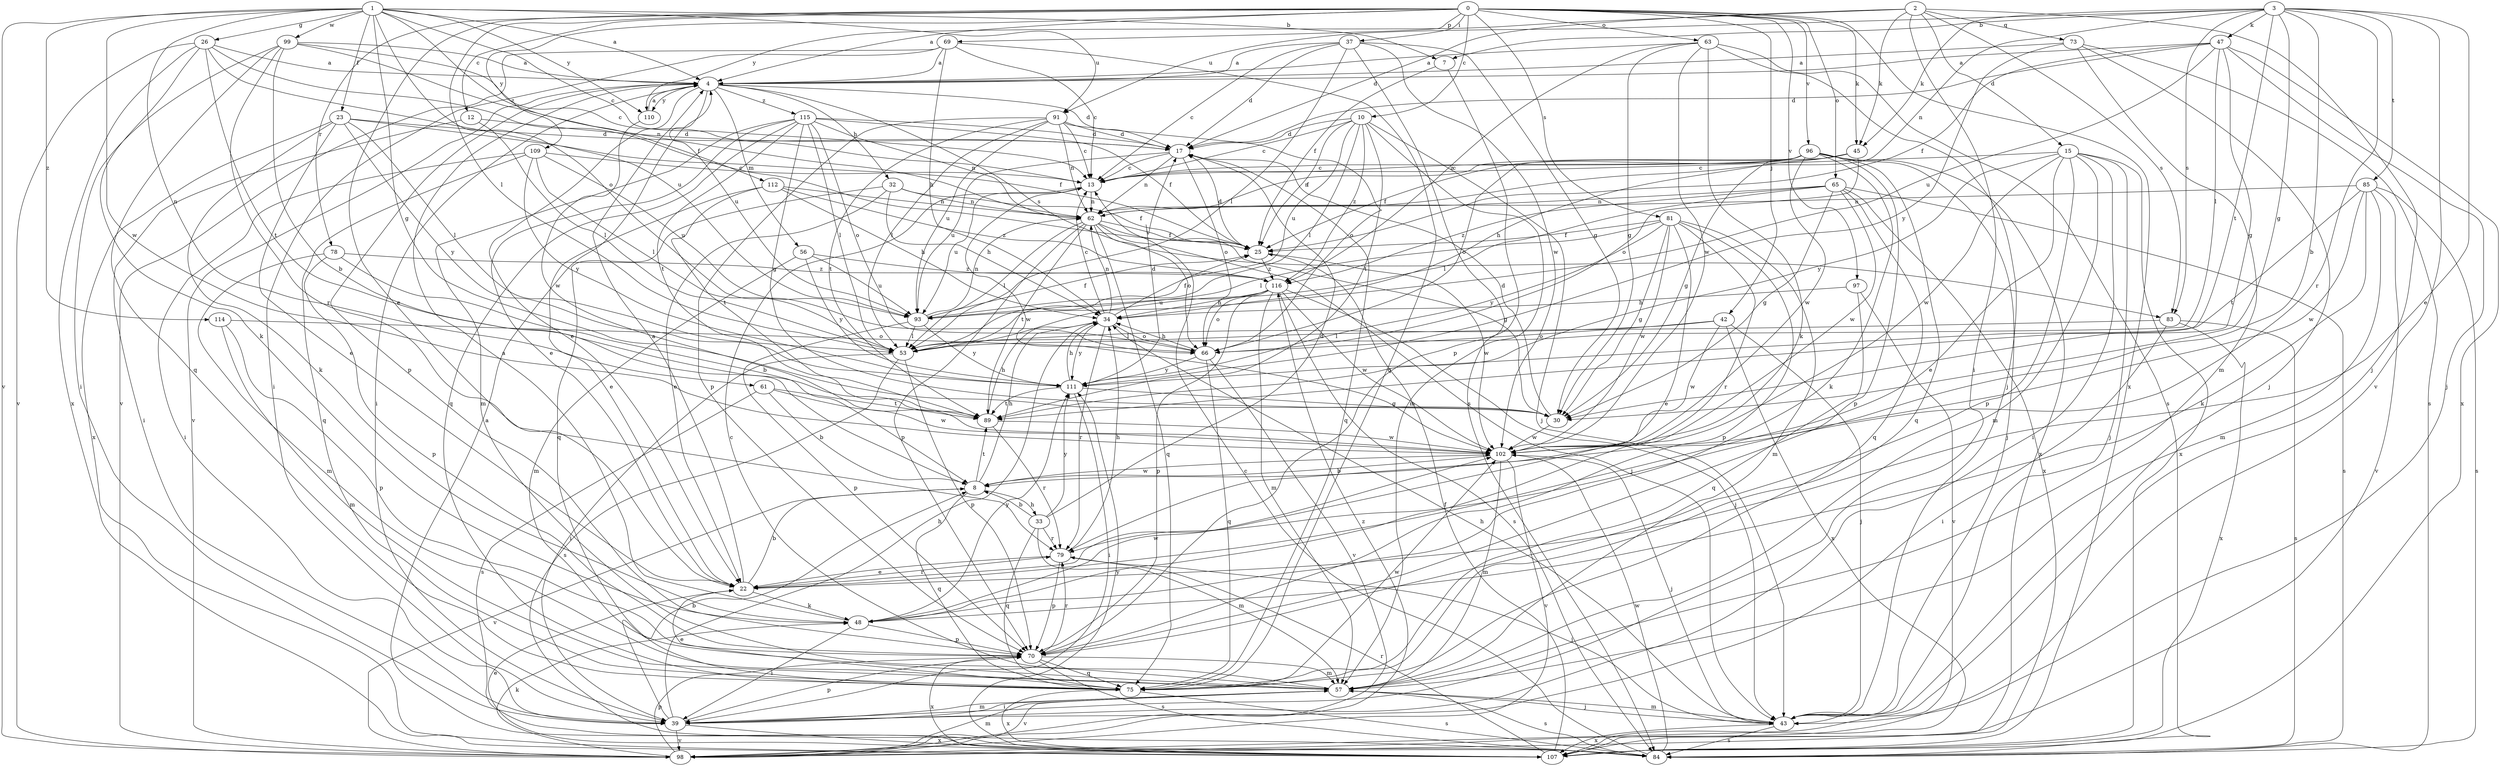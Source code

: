 strict digraph  {
0;
1;
2;
3;
4;
7;
8;
10;
12;
13;
15;
17;
22;
23;
25;
26;
30;
32;
33;
34;
37;
39;
42;
43;
45;
47;
48;
53;
56;
57;
61;
62;
63;
65;
66;
69;
70;
73;
75;
78;
79;
81;
83;
84;
85;
89;
91;
93;
96;
97;
98;
99;
102;
107;
109;
110;
111;
112;
114;
115;
116;
0 -> 4  [label=a];
0 -> 10  [label=c];
0 -> 12  [label=c];
0 -> 22  [label=e];
0 -> 37  [label=i];
0 -> 42  [label=j];
0 -> 45  [label=k];
0 -> 53  [label=l];
0 -> 63  [label=o];
0 -> 65  [label=o];
0 -> 69  [label=p];
0 -> 78  [label=r];
0 -> 81  [label=s];
0 -> 96  [label=v];
0 -> 97  [label=v];
0 -> 107  [label=x];
0 -> 109  [label=y];
1 -> 4  [label=a];
1 -> 7  [label=b];
1 -> 13  [label=c];
1 -> 23  [label=f];
1 -> 26  [label=g];
1 -> 30  [label=g];
1 -> 61  [label=n];
1 -> 66  [label=o];
1 -> 91  [label=u];
1 -> 98  [label=v];
1 -> 99  [label=w];
1 -> 102  [label=w];
1 -> 110  [label=y];
1 -> 112  [label=z];
1 -> 114  [label=z];
2 -> 15  [label=d];
2 -> 17  [label=d];
2 -> 39  [label=i];
2 -> 43  [label=j];
2 -> 45  [label=k];
2 -> 73  [label=q];
2 -> 83  [label=s];
2 -> 110  [label=y];
3 -> 7  [label=b];
3 -> 8  [label=b];
3 -> 22  [label=e];
3 -> 30  [label=g];
3 -> 45  [label=k];
3 -> 47  [label=k];
3 -> 62  [label=n];
3 -> 79  [label=r];
3 -> 83  [label=s];
3 -> 85  [label=t];
3 -> 89  [label=t];
3 -> 91  [label=u];
3 -> 98  [label=v];
4 -> 17  [label=d];
4 -> 22  [label=e];
4 -> 32  [label=h];
4 -> 39  [label=i];
4 -> 56  [label=m];
4 -> 70  [label=p];
4 -> 83  [label=s];
4 -> 93  [label=u];
4 -> 98  [label=v];
4 -> 110  [label=y];
4 -> 115  [label=z];
7 -> 25  [label=f];
7 -> 70  [label=p];
8 -> 33  [label=h];
8 -> 34  [label=h];
8 -> 75  [label=q];
8 -> 89  [label=t];
8 -> 98  [label=v];
8 -> 102  [label=w];
10 -> 13  [label=c];
10 -> 17  [label=d];
10 -> 25  [label=f];
10 -> 43  [label=j];
10 -> 53  [label=l];
10 -> 57  [label=m];
10 -> 89  [label=t];
10 -> 93  [label=u];
10 -> 116  [label=z];
12 -> 17  [label=d];
12 -> 39  [label=i];
12 -> 53  [label=l];
13 -> 62  [label=n];
13 -> 93  [label=u];
13 -> 102  [label=w];
15 -> 13  [label=c];
15 -> 22  [label=e];
15 -> 39  [label=i];
15 -> 43  [label=j];
15 -> 57  [label=m];
15 -> 70  [label=p];
15 -> 102  [label=w];
15 -> 107  [label=x];
15 -> 111  [label=y];
17 -> 13  [label=c];
17 -> 62  [label=n];
17 -> 66  [label=o];
17 -> 75  [label=q];
17 -> 93  [label=u];
22 -> 4  [label=a];
22 -> 8  [label=b];
22 -> 48  [label=k];
22 -> 79  [label=r];
23 -> 17  [label=d];
23 -> 22  [label=e];
23 -> 25  [label=f];
23 -> 48  [label=k];
23 -> 53  [label=l];
23 -> 107  [label=x];
23 -> 111  [label=y];
25 -> 17  [label=d];
25 -> 102  [label=w];
25 -> 116  [label=z];
26 -> 4  [label=a];
26 -> 25  [label=f];
26 -> 48  [label=k];
26 -> 89  [label=t];
26 -> 93  [label=u];
26 -> 98  [label=v];
26 -> 107  [label=x];
30 -> 17  [label=d];
30 -> 102  [label=w];
32 -> 22  [label=e];
32 -> 25  [label=f];
32 -> 34  [label=h];
32 -> 62  [label=n];
32 -> 75  [label=q];
33 -> 8  [label=b];
33 -> 17  [label=d];
33 -> 57  [label=m];
33 -> 75  [label=q];
33 -> 79  [label=r];
33 -> 111  [label=y];
34 -> 13  [label=c];
34 -> 25  [label=f];
34 -> 62  [label=n];
34 -> 66  [label=o];
34 -> 79  [label=r];
34 -> 111  [label=y];
37 -> 4  [label=a];
37 -> 13  [label=c];
37 -> 17  [label=d];
37 -> 30  [label=g];
37 -> 53  [label=l];
37 -> 84  [label=s];
37 -> 102  [label=w];
39 -> 8  [label=b];
39 -> 34  [label=h];
39 -> 57  [label=m];
39 -> 70  [label=p];
39 -> 98  [label=v];
39 -> 107  [label=x];
42 -> 43  [label=j];
42 -> 53  [label=l];
42 -> 66  [label=o];
42 -> 102  [label=w];
42 -> 107  [label=x];
43 -> 34  [label=h];
43 -> 57  [label=m];
43 -> 84  [label=s];
43 -> 107  [label=x];
45 -> 13  [label=c];
45 -> 34  [label=h];
45 -> 62  [label=n];
45 -> 66  [label=o];
47 -> 4  [label=a];
47 -> 17  [label=d];
47 -> 25  [label=f];
47 -> 30  [label=g];
47 -> 43  [label=j];
47 -> 53  [label=l];
47 -> 93  [label=u];
47 -> 107  [label=x];
48 -> 4  [label=a];
48 -> 39  [label=i];
48 -> 70  [label=p];
48 -> 102  [label=w];
48 -> 111  [label=y];
53 -> 39  [label=i];
53 -> 70  [label=p];
53 -> 84  [label=s];
56 -> 57  [label=m];
56 -> 93  [label=u];
56 -> 111  [label=y];
56 -> 116  [label=z];
57 -> 13  [label=c];
57 -> 39  [label=i];
57 -> 43  [label=j];
57 -> 84  [label=s];
57 -> 98  [label=v];
61 -> 8  [label=b];
61 -> 84  [label=s];
61 -> 89  [label=t];
61 -> 102  [label=w];
62 -> 25  [label=f];
62 -> 30  [label=g];
62 -> 43  [label=j];
62 -> 53  [label=l];
62 -> 66  [label=o];
62 -> 70  [label=p];
62 -> 75  [label=q];
62 -> 89  [label=t];
63 -> 4  [label=a];
63 -> 30  [label=g];
63 -> 43  [label=j];
63 -> 48  [label=k];
63 -> 84  [label=s];
63 -> 102  [label=w];
63 -> 116  [label=z];
65 -> 30  [label=g];
65 -> 53  [label=l];
65 -> 62  [label=n];
65 -> 75  [label=q];
65 -> 84  [label=s];
65 -> 102  [label=w];
65 -> 107  [label=x];
65 -> 116  [label=z];
66 -> 34  [label=h];
66 -> 75  [label=q];
66 -> 98  [label=v];
66 -> 111  [label=y];
69 -> 4  [label=a];
69 -> 13  [label=c];
69 -> 34  [label=h];
69 -> 39  [label=i];
69 -> 75  [label=q];
69 -> 98  [label=v];
70 -> 57  [label=m];
70 -> 75  [label=q];
70 -> 79  [label=r];
70 -> 84  [label=s];
70 -> 107  [label=x];
73 -> 4  [label=a];
73 -> 43  [label=j];
73 -> 57  [label=m];
73 -> 84  [label=s];
73 -> 111  [label=y];
75 -> 22  [label=e];
75 -> 84  [label=s];
75 -> 102  [label=w];
75 -> 107  [label=x];
78 -> 8  [label=b];
78 -> 57  [label=m];
78 -> 70  [label=p];
78 -> 116  [label=z];
79 -> 22  [label=e];
79 -> 34  [label=h];
79 -> 43  [label=j];
79 -> 70  [label=p];
81 -> 22  [label=e];
81 -> 25  [label=f];
81 -> 30  [label=g];
81 -> 53  [label=l];
81 -> 57  [label=m];
81 -> 70  [label=p];
81 -> 79  [label=r];
81 -> 102  [label=w];
81 -> 111  [label=y];
83 -> 39  [label=i];
83 -> 53  [label=l];
83 -> 84  [label=s];
83 -> 107  [label=x];
84 -> 4  [label=a];
84 -> 13  [label=c];
84 -> 102  [label=w];
85 -> 48  [label=k];
85 -> 57  [label=m];
85 -> 62  [label=n];
85 -> 84  [label=s];
85 -> 89  [label=t];
85 -> 98  [label=v];
85 -> 102  [label=w];
89 -> 34  [label=h];
89 -> 79  [label=r];
89 -> 102  [label=w];
91 -> 13  [label=c];
91 -> 17  [label=d];
91 -> 53  [label=l];
91 -> 62  [label=n];
91 -> 66  [label=o];
91 -> 70  [label=p];
91 -> 89  [label=t];
91 -> 93  [label=u];
93 -> 25  [label=f];
93 -> 53  [label=l];
93 -> 62  [label=n];
93 -> 70  [label=p];
93 -> 111  [label=y];
96 -> 13  [label=c];
96 -> 25  [label=f];
96 -> 30  [label=g];
96 -> 43  [label=j];
96 -> 48  [label=k];
96 -> 66  [label=o];
96 -> 70  [label=p];
96 -> 75  [label=q];
96 -> 102  [label=w];
96 -> 107  [label=x];
97 -> 34  [label=h];
97 -> 75  [label=q];
97 -> 98  [label=v];
98 -> 48  [label=k];
98 -> 57  [label=m];
98 -> 70  [label=p];
98 -> 116  [label=z];
99 -> 4  [label=a];
99 -> 8  [label=b];
99 -> 13  [label=c];
99 -> 39  [label=i];
99 -> 62  [label=n];
99 -> 75  [label=q];
99 -> 79  [label=r];
102 -> 8  [label=b];
102 -> 43  [label=j];
102 -> 57  [label=m];
102 -> 98  [label=v];
107 -> 22  [label=e];
107 -> 25  [label=f];
107 -> 79  [label=r];
107 -> 111  [label=y];
109 -> 13  [label=c];
109 -> 39  [label=i];
109 -> 53  [label=l];
109 -> 75  [label=q];
109 -> 93  [label=u];
109 -> 111  [label=y];
110 -> 4  [label=a];
110 -> 102  [label=w];
111 -> 17  [label=d];
111 -> 30  [label=g];
111 -> 34  [label=h];
111 -> 39  [label=i];
111 -> 89  [label=t];
112 -> 22  [label=e];
112 -> 34  [label=h];
112 -> 62  [label=n];
112 -> 89  [label=t];
112 -> 116  [label=z];
114 -> 57  [label=m];
114 -> 66  [label=o];
114 -> 70  [label=p];
115 -> 17  [label=d];
115 -> 22  [label=e];
115 -> 25  [label=f];
115 -> 30  [label=g];
115 -> 53  [label=l];
115 -> 57  [label=m];
115 -> 62  [label=n];
115 -> 66  [label=o];
115 -> 75  [label=q];
115 -> 89  [label=t];
116 -> 34  [label=h];
116 -> 43  [label=j];
116 -> 57  [label=m];
116 -> 66  [label=o];
116 -> 70  [label=p];
116 -> 84  [label=s];
116 -> 93  [label=u];
116 -> 102  [label=w];
}
